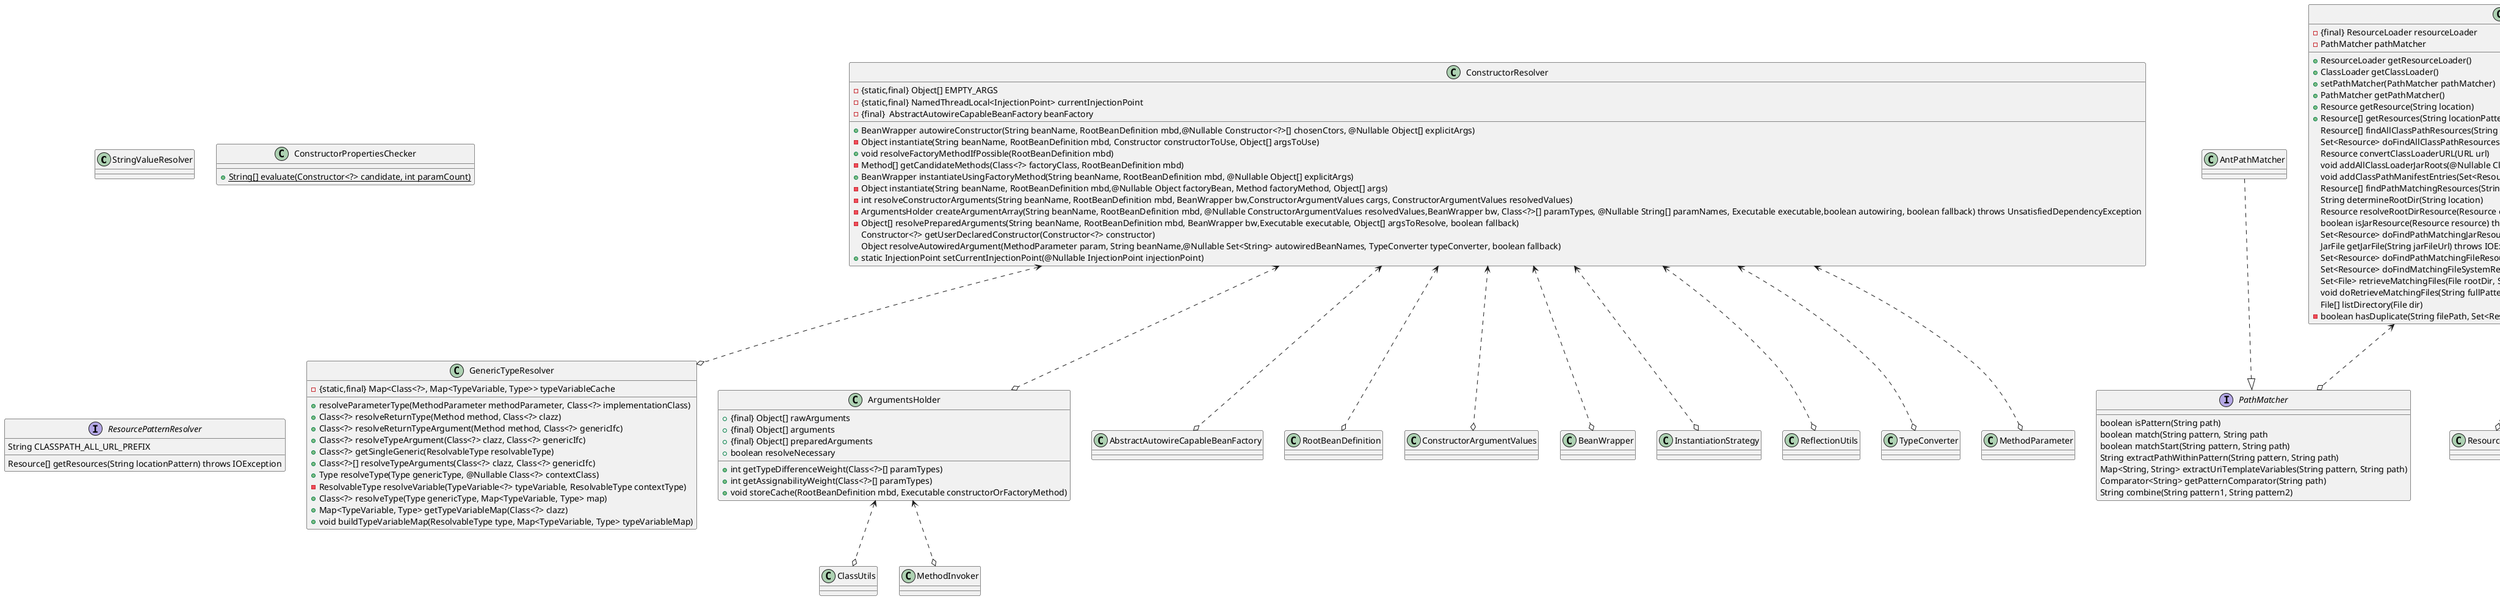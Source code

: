 @startuml

class StringValueResolver{

}
class GenericTypeResolver{
    - {static,final} Map<Class<?>, Map<TypeVariable, Type>> typeVariableCache
    + resolveParameterType(MethodParameter methodParameter, Class<?> implementationClass)
    + Class<?> resolveReturnType(Method method, Class<?> clazz)
    + Class<?> resolveReturnTypeArgument(Method method, Class<?> genericIfc)
    + Class<?> resolveTypeArgument(Class<?> clazz, Class<?> genericIfc)
    + Class<?> getSingleGeneric(ResolvableType resolvableType)
    + Class<?>[] resolveTypeArguments(Class<?> clazz, Class<?> genericIfc)
    + Type resolveType(Type genericType, @Nullable Class<?> contextClass)
    - ResolvableType resolveVariable(TypeVariable<?> typeVariable, ResolvableType contextType)
    + Class<?> resolveType(Type genericType, Map<TypeVariable, Type> map)
    + Map<TypeVariable, Type> getTypeVariableMap(Class<?> clazz)
    + void buildTypeVariableMap(ResolvableType type, Map<TypeVariable, Type> typeVariableMap)
}
class ConstructorResolver{
    -{static,final} Object[] EMPTY_ARGS
    -{static,final} NamedThreadLocal<InjectionPoint> currentInjectionPoint
    -{final}  AbstractAutowireCapableBeanFactory beanFactory
    + BeanWrapper autowireConstructor(String beanName, RootBeanDefinition mbd,@Nullable Constructor<?>[] chosenCtors, @Nullable Object[] explicitArgs)
    - Object instantiate(String beanName, RootBeanDefinition mbd, Constructor constructorToUse, Object[] argsToUse)
    + void resolveFactoryMethodIfPossible(RootBeanDefinition mbd)
    - Method[] getCandidateMethods(Class<?> factoryClass, RootBeanDefinition mbd)
    +  BeanWrapper instantiateUsingFactoryMethod(String beanName, RootBeanDefinition mbd, @Nullable Object[] explicitArgs)
    - Object instantiate(String beanName, RootBeanDefinition mbd,@Nullable Object factoryBean, Method factoryMethod, Object[] args)
    - int resolveConstructorArguments(String beanName, RootBeanDefinition mbd, BeanWrapper bw,ConstructorArgumentValues cargs, ConstructorArgumentValues resolvedValues)
    - ArgumentsHolder createArgumentArray(String beanName, RootBeanDefinition mbd, @Nullable ConstructorArgumentValues resolvedValues,BeanWrapper bw, Class<?>[] paramTypes, @Nullable String[] paramNames, Executable executable,boolean autowiring, boolean fallback) throws UnsatisfiedDependencyException
    - Object[] resolvePreparedArguments(String beanName, RootBeanDefinition mbd, BeanWrapper bw,Executable executable, Object[] argsToResolve, boolean fallback)
      Constructor<?> getUserDeclaredConstructor(Constructor<?> constructor)
      Object resolveAutowiredArgument(MethodParameter param, String beanName,@Nullable Set<String> autowiredBeanNames, TypeConverter typeConverter, boolean fallback)
    + static InjectionPoint setCurrentInjectionPoint(@Nullable InjectionPoint injectionPoint)
}
class ArgumentsHolder{
  + {final} Object[] rawArguments
  + {final} Object[] arguments
  + {final} Object[] preparedArguments
  + boolean resolveNecessary
  + int getTypeDifferenceWeight(Class<?>[] paramTypes)
  + int getAssignabilityWeight(Class<?>[] paramTypes)
  + void storeCache(RootBeanDefinition mbd, Executable constructorOrFactoryMethod)
}
class ConstructorPropertiesChecker{
   +{static} String[] evaluate(Constructor<?> candidate, int paramCount)
}

class PathMatchingResourcePatternResolver{
    -{final} ResourceLoader resourceLoader
    - PathMatcher pathMatcher
    + ResourceLoader getResourceLoader()
    + ClassLoader getClassLoader()
    + setPathMatcher(PathMatcher pathMatcher)
    + PathMatcher getPathMatcher()
    + Resource getResource(String location)
    + Resource[] getResources(String locationPattern) throws IOException
      Resource[] findAllClassPathResources(String location) throws IOException
      Set<Resource> doFindAllClassPathResources(String path) throws IOException
      Resource convertClassLoaderURL(URL url)
      void addAllClassLoaderJarRoots(@Nullable ClassLoader classLoader, Set<Resource> result)
      void addClassPathManifestEntries(Set<Resource> result)
      Resource[] findPathMatchingResources(String locationPattern) throws IOException
      String determineRootDir(String location)
      Resource resolveRootDirResource(Resource original) throws IOException
      boolean isJarResource(Resource resource) throws IOException
      Set<Resource> doFindPathMatchingJarResources(Resource rootDirResource, URL rootDirURL, String subPattern)throws IOException
      JarFile getJarFile(String jarFileUrl) throws IOException
      Set<Resource> doFindPathMatchingFileResources(Resource rootDirResource, String subPattern)throws IOException
      Set<Resource> doFindMatchingFileSystemResources(File rootDir, String subPattern) throws IOException
      Set<File> retrieveMatchingFiles(File rootDir, String pattern) throws IOException
      void doRetrieveMatchingFiles(String fullPattern, File dir, Set<File> result) throws IOException
      File[] listDirectory(File dir)
    - boolean hasDuplicate(String filePath, Set<Resource> result)
}
class AntPathMatcher{

}
class StandardBeanExpressionResolver{
  +{static,final}  String DEFAULT_EXPRESSION_PREFIX
  +{static,final}  String DEFAULT_EXPRESSION_SUFFIX
  - String expressionPrefix
  - String expressionSuffix
  - ExpressionParser expressionParser
  - {final} Map<String, Expression> expressionCache
  - {final} Map<BeanExpressionContext, StandardEvaluationContext> evaluationCache
  - {final} ParserContext beanExpressionParserContext
  + void setExpressionPrefix(String expressionPrefix)
  + void setExpressionSuffix(String expressionSuffix)
  + void setExpressionParser(ExpressionParser expressionParser)
  + Object evaluate(@Nullable String value, BeanExpressionContext evalContext) throws BeansException
  + void customizeEvaluationContext(StandardEvaluationContext evalContext)
}
interface BeanExpressionResolver{
  Object evaluate(@Nullable String value, BeanExpressionContext evalContext) throws BeansException
}
interface ResourcePatternResolver{
   String CLASSPATH_ALL_URL_PREFIX
   Resource[] getResources(String locationPattern) throws IOException
}
interface PathMatcher{
    boolean isPattern(String path)
    boolean match(String pattern, String path
    boolean matchStart(String pattern, String path)
    String extractPathWithinPattern(String pattern, String path)
    Map<String, String> extractUriTemplateVariables(String pattern, String path)
    Comparator<String> getPatternComparator(String path)
    String combine(String pattern1, String pattern2)
}
class SimpleAutowireCandidateResolver{
    boolean isAutowireCandidate(BeanDefinitionHolder bdHolder, DependencyDescriptor descriptor)
    boolean isRequired(DependencyDescriptor descriptor)
    Object getSuggestedValue(DependencyDescriptor descriptor)
    Object getLazyResolutionProxyIfNecessary(DependencyDescriptor descriptor, @Nullable String beanName)
}
interface AutowireCandidateResolver{
    boolean isAutowireCandidate(BeanDefinitionHolder bdHolder, DependencyDescriptor descriptor)
    boolean isRequired(DependencyDescriptor descriptor)
    boolean hasQualifier(DependencyDescriptor descriptor)
    Object getSuggestedValue(DependencyDescriptor descriptor)
    Object getLazyResolutionProxyIfNecessary(DependencyDescriptor descriptor, @Nullable String beanName)
}
PathMatchingResourcePatternResolver <..o ResourceLoader
PathMatchingResourcePatternResolver <..o PathMatcher
PathMatchingResourcePatternResolver <..o File
PathMatchingResourcePatternResolver <..o URL
PathMatchingResourcePatternResolver <..o JarFile
AntPathMatcher ..|>PathMatcher
StandardBeanExpressionResolver ..|>BeanExpressionResolver
SimpleAutowireCandidateResolver ..|>AutowireCandidateResolver
ConstructorResolver <..o AbstractAutowireCapableBeanFactory
ConstructorResolver <..o RootBeanDefinition
ConstructorResolver <..o ConstructorArgumentValues
ConstructorResolver <..o ArgumentsHolder
ConstructorResolver <..o BeanWrapper
ConstructorResolver <..o InstantiationStrategy
ConstructorResolver <..o ReflectionUtils
ConstructorResolver <..o TypeConverter
ConstructorResolver <..o MethodParameter
ConstructorResolver <..o GenericTypeResolver
ArgumentsHolder <..o ClassUtils
ArgumentsHolder <..o MethodInvoker
@enduml